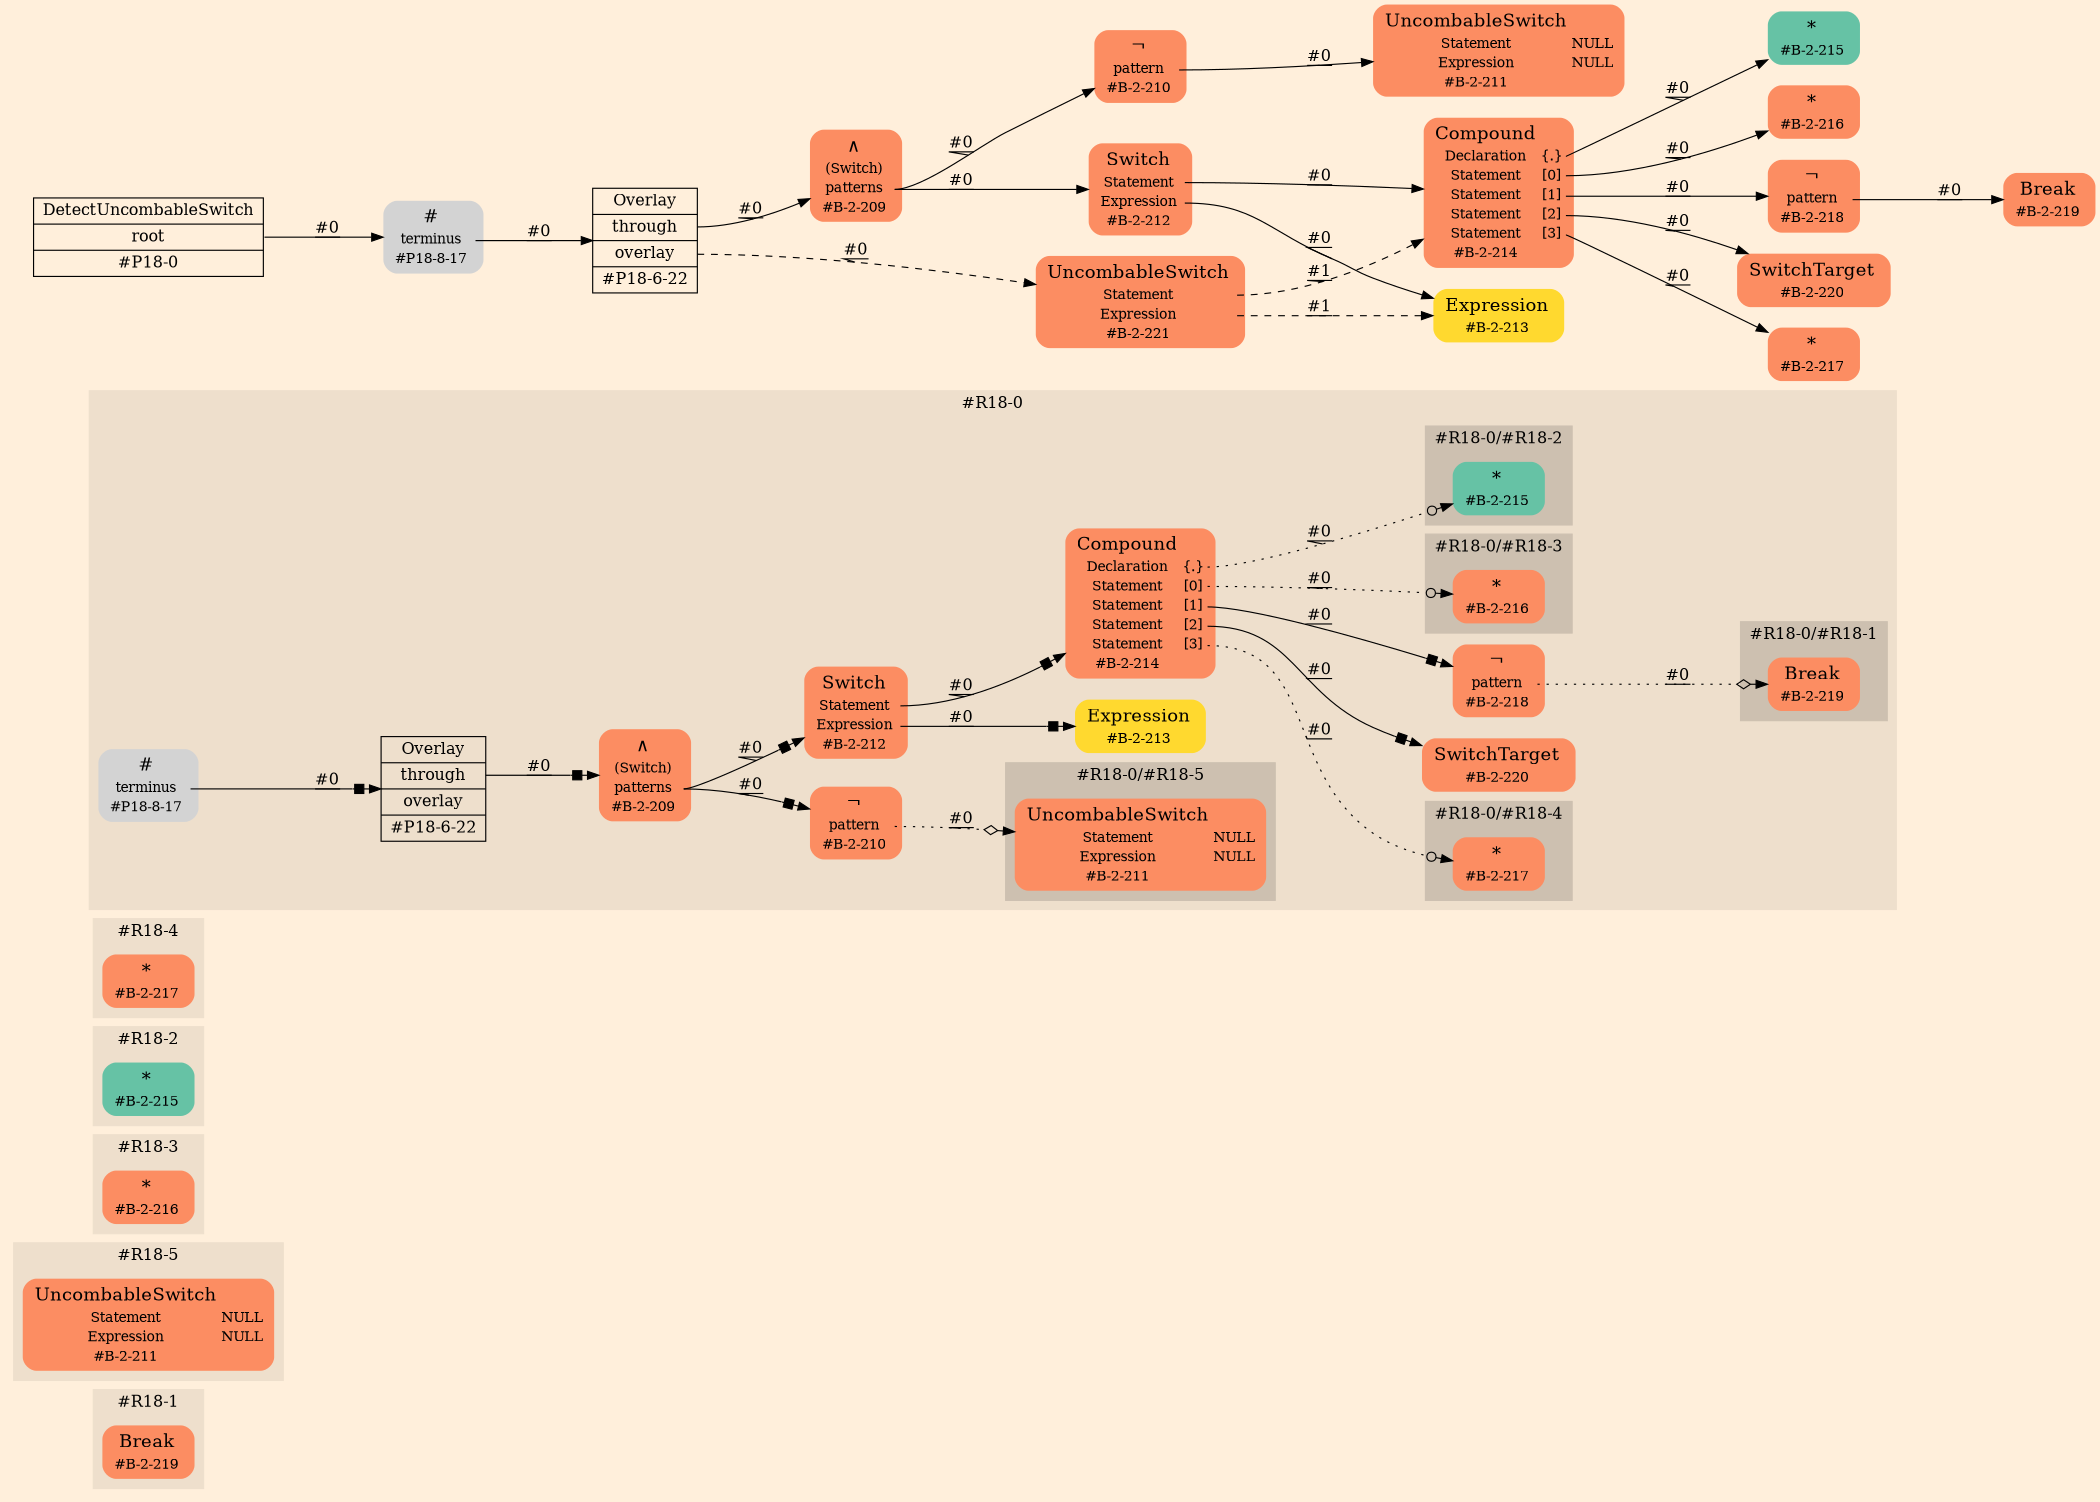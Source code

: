 digraph Inferno {
graph [
    rankdir = "LR"
    ranksep = 1.0
    size = "14,20"
    bgcolor = antiquewhite1
    color = black
    fontcolor = black
];
node [
];

// -------------------- figure #R18-1 --------------------
subgraph "cluster#R18-1" {
    label = "#R18-1"
    style = "filled"
    color = antiquewhite2
    "#R18-1/#B-2-219" [
        shape = "plaintext"
        fillcolor = "/set28/2"
        label = <<TABLE BORDER="0" CELLBORDER="0" CELLSPACING="0">
         <TR><TD><FONT POINT-SIZE="16.0">Break</FONT></TD><TD></TD></TR>
         <TR><TD>#B-2-219</TD><TD PORT="port0"></TD></TR>
        </TABLE>>
        style = "rounded,filled"
        fontsize = "12"
    ];
    
}


// -------------------- figure #R18-5 --------------------
subgraph "cluster#R18-5" {
    label = "#R18-5"
    style = "filled"
    color = antiquewhite2
    "#R18-5/#B-2-211" [
        shape = "plaintext"
        fillcolor = "/set28/2"
        label = <<TABLE BORDER="0" CELLBORDER="0" CELLSPACING="0">
         <TR><TD><FONT POINT-SIZE="16.0">UncombableSwitch</FONT></TD><TD></TD></TR>
         <TR><TD>Statement</TD><TD PORT="port0">NULL</TD></TR>
         <TR><TD>Expression</TD><TD PORT="port1">NULL</TD></TR>
         <TR><TD>#B-2-211</TD><TD PORT="port2"></TD></TR>
        </TABLE>>
        style = "rounded,filled"
        fontsize = "12"
    ];
    
}


// -------------------- figure #R18-3 --------------------
subgraph "cluster#R18-3" {
    label = "#R18-3"
    style = "filled"
    color = antiquewhite2
    "#R18-3/#B-2-216" [
        shape = "plaintext"
        fillcolor = "/set28/2"
        label = <<TABLE BORDER="0" CELLBORDER="0" CELLSPACING="0">
         <TR><TD><FONT POINT-SIZE="16.0">*</FONT></TD><TD></TD></TR>
         <TR><TD>#B-2-216</TD><TD PORT="port0"></TD></TR>
        </TABLE>>
        style = "rounded,filled"
        fontsize = "12"
    ];
    
}


// -------------------- figure #R18-2 --------------------
subgraph "cluster#R18-2" {
    label = "#R18-2"
    style = "filled"
    color = antiquewhite2
    "#R18-2/#B-2-215" [
        shape = "plaintext"
        fillcolor = "/set28/1"
        label = <<TABLE BORDER="0" CELLBORDER="0" CELLSPACING="0">
         <TR><TD><FONT POINT-SIZE="16.0">*</FONT></TD><TD></TD></TR>
         <TR><TD>#B-2-215</TD><TD PORT="port0"></TD></TR>
        </TABLE>>
        style = "rounded,filled"
        fontsize = "12"
    ];
    
}


// -------------------- figure #R18-4 --------------------
subgraph "cluster#R18-4" {
    label = "#R18-4"
    style = "filled"
    color = antiquewhite2
    "#R18-4/#B-2-217" [
        shape = "plaintext"
        fillcolor = "/set28/2"
        label = <<TABLE BORDER="0" CELLBORDER="0" CELLSPACING="0">
         <TR><TD><FONT POINT-SIZE="16.0">*</FONT></TD><TD></TD></TR>
         <TR><TD>#B-2-217</TD><TD PORT="port0"></TD></TR>
        </TABLE>>
        style = "rounded,filled"
        fontsize = "12"
    ];
    
}


// -------------------- figure #R18-0 --------------------
subgraph "cluster#R18-0" {
    label = "#R18-0"
    style = "filled"
    color = antiquewhite2
    "#R18-0/#B-2-213" [
        shape = "plaintext"
        fillcolor = "/set28/6"
        label = <<TABLE BORDER="0" CELLBORDER="0" CELLSPACING="0">
         <TR><TD><FONT POINT-SIZE="16.0">Expression</FONT></TD><TD></TD></TR>
         <TR><TD>#B-2-213</TD><TD PORT="port0"></TD></TR>
        </TABLE>>
        style = "rounded,filled"
        fontsize = "12"
    ];
    
    "#R18-0/#B-2-218" [
        shape = "plaintext"
        fillcolor = "/set28/2"
        label = <<TABLE BORDER="0" CELLBORDER="0" CELLSPACING="0">
         <TR><TD><FONT POINT-SIZE="16.0">¬</FONT></TD><TD></TD></TR>
         <TR><TD>pattern</TD><TD PORT="port0"></TD></TR>
         <TR><TD>#B-2-218</TD><TD PORT="port1"></TD></TR>
        </TABLE>>
        style = "rounded,filled"
        fontsize = "12"
    ];
    
    "#R18-0/#P18-6-22" [
        shape = "record"
        fillcolor = antiquewhite2
        label = "<fixed> Overlay | <port0> through | <port1> overlay | <port2> #P18-6-22"
        style = "filled"
        fontsize = "14"
        color = black
        fontcolor = black
    ];
    
    "#R18-0/#B-2-214" [
        shape = "plaintext"
        fillcolor = "/set28/2"
        label = <<TABLE BORDER="0" CELLBORDER="0" CELLSPACING="0">
         <TR><TD><FONT POINT-SIZE="16.0">Compound</FONT></TD><TD></TD></TR>
         <TR><TD>Declaration</TD><TD PORT="port0">{.}</TD></TR>
         <TR><TD>Statement</TD><TD PORT="port1">[0]</TD></TR>
         <TR><TD>Statement</TD><TD PORT="port2">[1]</TD></TR>
         <TR><TD>Statement</TD><TD PORT="port3">[2]</TD></TR>
         <TR><TD>Statement</TD><TD PORT="port4">[3]</TD></TR>
         <TR><TD>#B-2-214</TD><TD PORT="port5"></TD></TR>
        </TABLE>>
        style = "rounded,filled"
        fontsize = "12"
    ];
    
    "#R18-0/#P18-8-17" [
        shape = "plaintext"
        label = <<TABLE BORDER="0" CELLBORDER="0" CELLSPACING="0">
         <TR><TD><FONT POINT-SIZE="16.0">#</FONT></TD><TD></TD></TR>
         <TR><TD>terminus</TD><TD PORT="port0"></TD></TR>
         <TR><TD>#P18-8-17</TD><TD PORT="port1"></TD></TR>
        </TABLE>>
        style = "rounded,filled"
        fontsize = "12"
    ];
    
    "#R18-0/#B-2-220" [
        shape = "plaintext"
        fillcolor = "/set28/2"
        label = <<TABLE BORDER="0" CELLBORDER="0" CELLSPACING="0">
         <TR><TD><FONT POINT-SIZE="16.0">SwitchTarget</FONT></TD><TD></TD></TR>
         <TR><TD>#B-2-220</TD><TD PORT="port0"></TD></TR>
        </TABLE>>
        style = "rounded,filled"
        fontsize = "12"
    ];
    
    "#R18-0/#B-2-209" [
        shape = "plaintext"
        fillcolor = "/set28/2"
        label = <<TABLE BORDER="0" CELLBORDER="0" CELLSPACING="0">
         <TR><TD><FONT POINT-SIZE="16.0">∧</FONT></TD><TD></TD></TR>
         <TR><TD>(Switch)</TD><TD PORT="port0"></TD></TR>
         <TR><TD>patterns</TD><TD PORT="port1"></TD></TR>
         <TR><TD>#B-2-209</TD><TD PORT="port2"></TD></TR>
        </TABLE>>
        style = "rounded,filled"
        fontsize = "12"
    ];
    
    "#R18-0/#B-2-210" [
        shape = "plaintext"
        fillcolor = "/set28/2"
        label = <<TABLE BORDER="0" CELLBORDER="0" CELLSPACING="0">
         <TR><TD><FONT POINT-SIZE="16.0">¬</FONT></TD><TD></TD></TR>
         <TR><TD>pattern</TD><TD PORT="port0"></TD></TR>
         <TR><TD>#B-2-210</TD><TD PORT="port1"></TD></TR>
        </TABLE>>
        style = "rounded,filled"
        fontsize = "12"
    ];
    
    "#R18-0/#B-2-212" [
        shape = "plaintext"
        fillcolor = "/set28/2"
        label = <<TABLE BORDER="0" CELLBORDER="0" CELLSPACING="0">
         <TR><TD><FONT POINT-SIZE="16.0">Switch</FONT></TD><TD></TD></TR>
         <TR><TD>Statement</TD><TD PORT="port0"></TD></TR>
         <TR><TD>Expression</TD><TD PORT="port1"></TD></TR>
         <TR><TD>#B-2-212</TD><TD PORT="port2"></TD></TR>
        </TABLE>>
        style = "rounded,filled"
        fontsize = "12"
    ];
    
    subgraph "cluster#R18-0/#R18-4" {
        label = "#R18-0/#R18-4"
        style = "filled"
        color = antiquewhite3
        "#R18-0/#0/#B-2-217" [
            shape = "plaintext"
            fillcolor = "/set28/2"
            label = <<TABLE BORDER="0" CELLBORDER="0" CELLSPACING="0">
             <TR><TD><FONT POINT-SIZE="16.0">*</FONT></TD><TD></TD></TR>
             <TR><TD>#B-2-217</TD><TD PORT="port0"></TD></TR>
            </TABLE>>
            style = "rounded,filled"
            fontsize = "12"
        ];
        
    }
    
    subgraph "cluster#R18-0/#R18-2" {
        label = "#R18-0/#R18-2"
        style = "filled"
        color = antiquewhite3
        "#R18-0/#0/#B-2-215" [
            shape = "plaintext"
            fillcolor = "/set28/1"
            label = <<TABLE BORDER="0" CELLBORDER="0" CELLSPACING="0">
             <TR><TD><FONT POINT-SIZE="16.0">*</FONT></TD><TD></TD></TR>
             <TR><TD>#B-2-215</TD><TD PORT="port0"></TD></TR>
            </TABLE>>
            style = "rounded,filled"
            fontsize = "12"
        ];
        
    }
    
    subgraph "cluster#R18-0/#R18-3" {
        label = "#R18-0/#R18-3"
        style = "filled"
        color = antiquewhite3
        "#R18-0/#0/#B-2-216" [
            shape = "plaintext"
            fillcolor = "/set28/2"
            label = <<TABLE BORDER="0" CELLBORDER="0" CELLSPACING="0">
             <TR><TD><FONT POINT-SIZE="16.0">*</FONT></TD><TD></TD></TR>
             <TR><TD>#B-2-216</TD><TD PORT="port0"></TD></TR>
            </TABLE>>
            style = "rounded,filled"
            fontsize = "12"
        ];
        
    }
    
    subgraph "cluster#R18-0/#R18-5" {
        label = "#R18-0/#R18-5"
        style = "filled"
        color = antiquewhite3
        "#R18-0/#0/#B-2-211" [
            shape = "plaintext"
            fillcolor = "/set28/2"
            label = <<TABLE BORDER="0" CELLBORDER="0" CELLSPACING="0">
             <TR><TD><FONT POINT-SIZE="16.0">UncombableSwitch</FONT></TD><TD></TD></TR>
             <TR><TD>Statement</TD><TD PORT="port0">NULL</TD></TR>
             <TR><TD>Expression</TD><TD PORT="port1">NULL</TD></TR>
             <TR><TD>#B-2-211</TD><TD PORT="port2"></TD></TR>
            </TABLE>>
            style = "rounded,filled"
            fontsize = "12"
        ];
        
    }
    
    subgraph "cluster#R18-0/#R18-1" {
        label = "#R18-0/#R18-1"
        style = "filled"
        color = antiquewhite3
        "#R18-0/#0/#B-2-219" [
            shape = "plaintext"
            fillcolor = "/set28/2"
            label = <<TABLE BORDER="0" CELLBORDER="0" CELLSPACING="0">
             <TR><TD><FONT POINT-SIZE="16.0">Break</FONT></TD><TD></TD></TR>
             <TR><TD>#B-2-219</TD><TD PORT="port0"></TD></TR>
            </TABLE>>
            style = "rounded,filled"
            fontsize = "12"
        ];
        
    }
    
}


// -------------------- transformation figure --------------------
"CR#P18-0" [
    shape = "record"
    fillcolor = antiquewhite1
    label = "<fixed> DetectUncombableSwitch | <port0> root | <port1> #P18-0"
    style = "filled"
    fontsize = "14"
    color = black
    fontcolor = black
];

"#P18-8-17" [
    shape = "plaintext"
    label = <<TABLE BORDER="0" CELLBORDER="0" CELLSPACING="0">
     <TR><TD><FONT POINT-SIZE="16.0">#</FONT></TD><TD></TD></TR>
     <TR><TD>terminus</TD><TD PORT="port0"></TD></TR>
     <TR><TD>#P18-8-17</TD><TD PORT="port1"></TD></TR>
    </TABLE>>
    style = "rounded,filled"
    fontsize = "12"
];

"#P18-6-22" [
    shape = "record"
    fillcolor = antiquewhite1
    label = "<fixed> Overlay | <port0> through | <port1> overlay | <port2> #P18-6-22"
    style = "filled"
    fontsize = "14"
    color = black
    fontcolor = black
];

"#B-2-209" [
    shape = "plaintext"
    fillcolor = "/set28/2"
    label = <<TABLE BORDER="0" CELLBORDER="0" CELLSPACING="0">
     <TR><TD><FONT POINT-SIZE="16.0">∧</FONT></TD><TD></TD></TR>
     <TR><TD>(Switch)</TD><TD PORT="port0"></TD></TR>
     <TR><TD>patterns</TD><TD PORT="port1"></TD></TR>
     <TR><TD>#B-2-209</TD><TD PORT="port2"></TD></TR>
    </TABLE>>
    style = "rounded,filled"
    fontsize = "12"
];

"#B-2-210" [
    shape = "plaintext"
    fillcolor = "/set28/2"
    label = <<TABLE BORDER="0" CELLBORDER="0" CELLSPACING="0">
     <TR><TD><FONT POINT-SIZE="16.0">¬</FONT></TD><TD></TD></TR>
     <TR><TD>pattern</TD><TD PORT="port0"></TD></TR>
     <TR><TD>#B-2-210</TD><TD PORT="port1"></TD></TR>
    </TABLE>>
    style = "rounded,filled"
    fontsize = "12"
];

"#B-2-211" [
    shape = "plaintext"
    fillcolor = "/set28/2"
    label = <<TABLE BORDER="0" CELLBORDER="0" CELLSPACING="0">
     <TR><TD><FONT POINT-SIZE="16.0">UncombableSwitch</FONT></TD><TD></TD></TR>
     <TR><TD>Statement</TD><TD PORT="port0">NULL</TD></TR>
     <TR><TD>Expression</TD><TD PORT="port1">NULL</TD></TR>
     <TR><TD>#B-2-211</TD><TD PORT="port2"></TD></TR>
    </TABLE>>
    style = "rounded,filled"
    fontsize = "12"
];

"#B-2-212" [
    shape = "plaintext"
    fillcolor = "/set28/2"
    label = <<TABLE BORDER="0" CELLBORDER="0" CELLSPACING="0">
     <TR><TD><FONT POINT-SIZE="16.0">Switch</FONT></TD><TD></TD></TR>
     <TR><TD>Statement</TD><TD PORT="port0"></TD></TR>
     <TR><TD>Expression</TD><TD PORT="port1"></TD></TR>
     <TR><TD>#B-2-212</TD><TD PORT="port2"></TD></TR>
    </TABLE>>
    style = "rounded,filled"
    fontsize = "12"
];

"#B-2-214" [
    shape = "plaintext"
    fillcolor = "/set28/2"
    label = <<TABLE BORDER="0" CELLBORDER="0" CELLSPACING="0">
     <TR><TD><FONT POINT-SIZE="16.0">Compound</FONT></TD><TD></TD></TR>
     <TR><TD>Declaration</TD><TD PORT="port0">{.}</TD></TR>
     <TR><TD>Statement</TD><TD PORT="port1">[0]</TD></TR>
     <TR><TD>Statement</TD><TD PORT="port2">[1]</TD></TR>
     <TR><TD>Statement</TD><TD PORT="port3">[2]</TD></TR>
     <TR><TD>Statement</TD><TD PORT="port4">[3]</TD></TR>
     <TR><TD>#B-2-214</TD><TD PORT="port5"></TD></TR>
    </TABLE>>
    style = "rounded,filled"
    fontsize = "12"
];

"#B-2-215" [
    shape = "plaintext"
    fillcolor = "/set28/1"
    label = <<TABLE BORDER="0" CELLBORDER="0" CELLSPACING="0">
     <TR><TD><FONT POINT-SIZE="16.0">*</FONT></TD><TD></TD></TR>
     <TR><TD>#B-2-215</TD><TD PORT="port0"></TD></TR>
    </TABLE>>
    style = "rounded,filled"
    fontsize = "12"
];

"#B-2-216" [
    shape = "plaintext"
    fillcolor = "/set28/2"
    label = <<TABLE BORDER="0" CELLBORDER="0" CELLSPACING="0">
     <TR><TD><FONT POINT-SIZE="16.0">*</FONT></TD><TD></TD></TR>
     <TR><TD>#B-2-216</TD><TD PORT="port0"></TD></TR>
    </TABLE>>
    style = "rounded,filled"
    fontsize = "12"
];

"#B-2-218" [
    shape = "plaintext"
    fillcolor = "/set28/2"
    label = <<TABLE BORDER="0" CELLBORDER="0" CELLSPACING="0">
     <TR><TD><FONT POINT-SIZE="16.0">¬</FONT></TD><TD></TD></TR>
     <TR><TD>pattern</TD><TD PORT="port0"></TD></TR>
     <TR><TD>#B-2-218</TD><TD PORT="port1"></TD></TR>
    </TABLE>>
    style = "rounded,filled"
    fontsize = "12"
];

"#B-2-219" [
    shape = "plaintext"
    fillcolor = "/set28/2"
    label = <<TABLE BORDER="0" CELLBORDER="0" CELLSPACING="0">
     <TR><TD><FONT POINT-SIZE="16.0">Break</FONT></TD><TD></TD></TR>
     <TR><TD>#B-2-219</TD><TD PORT="port0"></TD></TR>
    </TABLE>>
    style = "rounded,filled"
    fontsize = "12"
];

"#B-2-220" [
    shape = "plaintext"
    fillcolor = "/set28/2"
    label = <<TABLE BORDER="0" CELLBORDER="0" CELLSPACING="0">
     <TR><TD><FONT POINT-SIZE="16.0">SwitchTarget</FONT></TD><TD></TD></TR>
     <TR><TD>#B-2-220</TD><TD PORT="port0"></TD></TR>
    </TABLE>>
    style = "rounded,filled"
    fontsize = "12"
];

"#B-2-217" [
    shape = "plaintext"
    fillcolor = "/set28/2"
    label = <<TABLE BORDER="0" CELLBORDER="0" CELLSPACING="0">
     <TR><TD><FONT POINT-SIZE="16.0">*</FONT></TD><TD></TD></TR>
     <TR><TD>#B-2-217</TD><TD PORT="port0"></TD></TR>
    </TABLE>>
    style = "rounded,filled"
    fontsize = "12"
];

"#B-2-213" [
    shape = "plaintext"
    fillcolor = "/set28/6"
    label = <<TABLE BORDER="0" CELLBORDER="0" CELLSPACING="0">
     <TR><TD><FONT POINT-SIZE="16.0">Expression</FONT></TD><TD></TD></TR>
     <TR><TD>#B-2-213</TD><TD PORT="port0"></TD></TR>
    </TABLE>>
    style = "rounded,filled"
    fontsize = "12"
];

"#B-2-221" [
    shape = "plaintext"
    fillcolor = "/set28/2"
    label = <<TABLE BORDER="0" CELLBORDER="0" CELLSPACING="0">
     <TR><TD><FONT POINT-SIZE="16.0">UncombableSwitch</FONT></TD><TD></TD></TR>
     <TR><TD>Statement</TD><TD PORT="port0"></TD></TR>
     <TR><TD>Expression</TD><TD PORT="port1"></TD></TR>
     <TR><TD>#B-2-221</TD><TD PORT="port2"></TD></TR>
    </TABLE>>
    style = "rounded,filled"
    fontsize = "12"
];


// -------------------- links --------------------
// links for block CR#P18-0
"CR#P18-0":port0 -> "#P18-8-17" [
    style="solid"
    label = "#0"
    decorate = true
    color = black
    fontcolor = black
];

// links for block #P18-8-17
"#P18-8-17":port0 -> "#P18-6-22" [
    style="solid"
    label = "#0"
    decorate = true
    color = black
    fontcolor = black
];

// links for block #P18-6-22
"#P18-6-22":port0 -> "#B-2-209" [
    style="solid"
    label = "#0"
    decorate = true
    color = black
    fontcolor = black
];

"#P18-6-22":port1 -> "#B-2-221" [
    style="dashed"
    label = "#0"
    decorate = true
    color = black
    fontcolor = black
];

// links for block #B-2-209
"#B-2-209":port1 -> "#B-2-210" [
    style="solid"
    label = "#0"
    decorate = true
    color = black
    fontcolor = black
];

"#B-2-209":port1 -> "#B-2-212" [
    style="solid"
    label = "#0"
    decorate = true
    color = black
    fontcolor = black
];

// links for block #B-2-210
"#B-2-210":port0 -> "#B-2-211" [
    style="solid"
    label = "#0"
    decorate = true
    color = black
    fontcolor = black
];

// links for block #B-2-211
// links for block #B-2-212
"#B-2-212":port0 -> "#B-2-214" [
    style="solid"
    label = "#0"
    decorate = true
    color = black
    fontcolor = black
];

"#B-2-212":port1 -> "#B-2-213" [
    style="solid"
    label = "#0"
    decorate = true
    color = black
    fontcolor = black
];

// links for block #B-2-214
"#B-2-214":port0 -> "#B-2-215" [
    style="solid"
    label = "#0"
    decorate = true
    color = black
    fontcolor = black
];

"#B-2-214":port1 -> "#B-2-216" [
    style="solid"
    label = "#0"
    decorate = true
    color = black
    fontcolor = black
];

"#B-2-214":port2 -> "#B-2-218" [
    style="solid"
    label = "#0"
    decorate = true
    color = black
    fontcolor = black
];

"#B-2-214":port3 -> "#B-2-220" [
    style="solid"
    label = "#0"
    decorate = true
    color = black
    fontcolor = black
];

"#B-2-214":port4 -> "#B-2-217" [
    style="solid"
    label = "#0"
    decorate = true
    color = black
    fontcolor = black
];

// links for block #B-2-215
// links for block #B-2-216
// links for block #B-2-218
"#B-2-218":port0 -> "#B-2-219" [
    style="solid"
    label = "#0"
    decorate = true
    color = black
    fontcolor = black
];

// links for block #B-2-219
// links for block #B-2-220
// links for block #B-2-217
// links for block #B-2-213
// links for block #B-2-221
"#B-2-221":port0 -> "#B-2-214" [
    style="dashed"
    label = "#1"
    decorate = true
    color = black
    fontcolor = black
];

"#B-2-221":port1 -> "#B-2-213" [
    style="dashed"
    label = "#1"
    decorate = true
    color = black
    fontcolor = black
];

// links for block #R18-0/#B-2-213
// links for block #R18-0/#B-2-218
"#R18-0/#B-2-218":port0 -> "#R18-0/#0/#B-2-219" [
    style="dotted"
    arrowhead="normalnoneodiamond"
    label = "#0"
    decorate = true
    color = black
    fontcolor = black
];

// links for block #R18-0/#P18-6-22
"#R18-0/#P18-6-22":port0 -> "#R18-0/#B-2-209" [
    style="solid"
    arrowhead="normalnonebox"
    label = "#0"
    decorate = true
    color = black
    fontcolor = black
];

// links for block #R18-0/#B-2-214
"#R18-0/#B-2-214":port0 -> "#R18-0/#0/#B-2-215" [
    style="dotted"
    arrowhead="normalnoneodot"
    label = "#0"
    decorate = true
    color = black
    fontcolor = black
];

"#R18-0/#B-2-214":port1 -> "#R18-0/#0/#B-2-216" [
    style="dotted"
    arrowhead="normalnoneodot"
    label = "#0"
    decorate = true
    color = black
    fontcolor = black
];

"#R18-0/#B-2-214":port2 -> "#R18-0/#B-2-218" [
    style="solid"
    arrowhead="normalnonebox"
    label = "#0"
    decorate = true
    color = black
    fontcolor = black
];

"#R18-0/#B-2-214":port3 -> "#R18-0/#B-2-220" [
    style="solid"
    arrowhead="normalnonebox"
    label = "#0"
    decorate = true
    color = black
    fontcolor = black
];

"#R18-0/#B-2-214":port4 -> "#R18-0/#0/#B-2-217" [
    style="dotted"
    arrowhead="normalnoneodot"
    label = "#0"
    decorate = true
    color = black
    fontcolor = black
];

// links for block #R18-0/#P18-8-17
"#R18-0/#P18-8-17":port0 -> "#R18-0/#P18-6-22" [
    style="solid"
    arrowhead="normalnonebox"
    label = "#0"
    decorate = true
    color = black
    fontcolor = black
];

// links for block #R18-0/#B-2-220
// links for block #R18-0/#B-2-209
"#R18-0/#B-2-209":port1 -> "#R18-0/#B-2-210" [
    style="solid"
    arrowhead="normalnonebox"
    label = "#0"
    decorate = true
    color = black
    fontcolor = black
];

"#R18-0/#B-2-209":port1 -> "#R18-0/#B-2-212" [
    style="solid"
    arrowhead="normalnonebox"
    label = "#0"
    decorate = true
    color = black
    fontcolor = black
];

// links for block #R18-0/#B-2-210
"#R18-0/#B-2-210":port0 -> "#R18-0/#0/#B-2-211" [
    style="dotted"
    arrowhead="normalnoneodiamond"
    label = "#0"
    decorate = true
    color = black
    fontcolor = black
];

// links for block #R18-0/#B-2-212
"#R18-0/#B-2-212":port0 -> "#R18-0/#B-2-214" [
    style="solid"
    arrowhead="normalnonebox"
    label = "#0"
    decorate = true
    color = black
    fontcolor = black
];

"#R18-0/#B-2-212":port1 -> "#R18-0/#B-2-213" [
    style="solid"
    arrowhead="normalnonebox"
    label = "#0"
    decorate = true
    color = black
    fontcolor = black
];

// links for block #R18-0/#0/#B-2-217
// links for block #R18-0/#0/#B-2-215
// links for block #R18-0/#0/#B-2-216
// links for block #R18-0/#0/#B-2-211
// links for block #R18-0/#0/#B-2-219
// links for block #R18-4/#B-2-217
// links for block #R18-2/#B-2-215
// links for block #R18-3/#B-2-216
// links for block #R18-5/#B-2-211
// links for block #R18-1/#B-2-219
}
